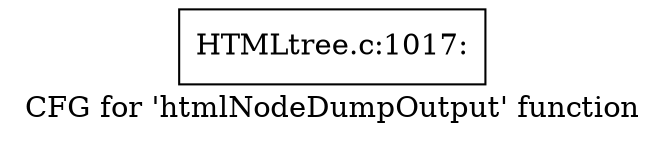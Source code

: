 digraph "CFG for 'htmlNodeDumpOutput' function" {
	label="CFG for 'htmlNodeDumpOutput' function";

	Node0x439be30 [shape=record,label="{HTMLtree.c:1017:}"];
}
